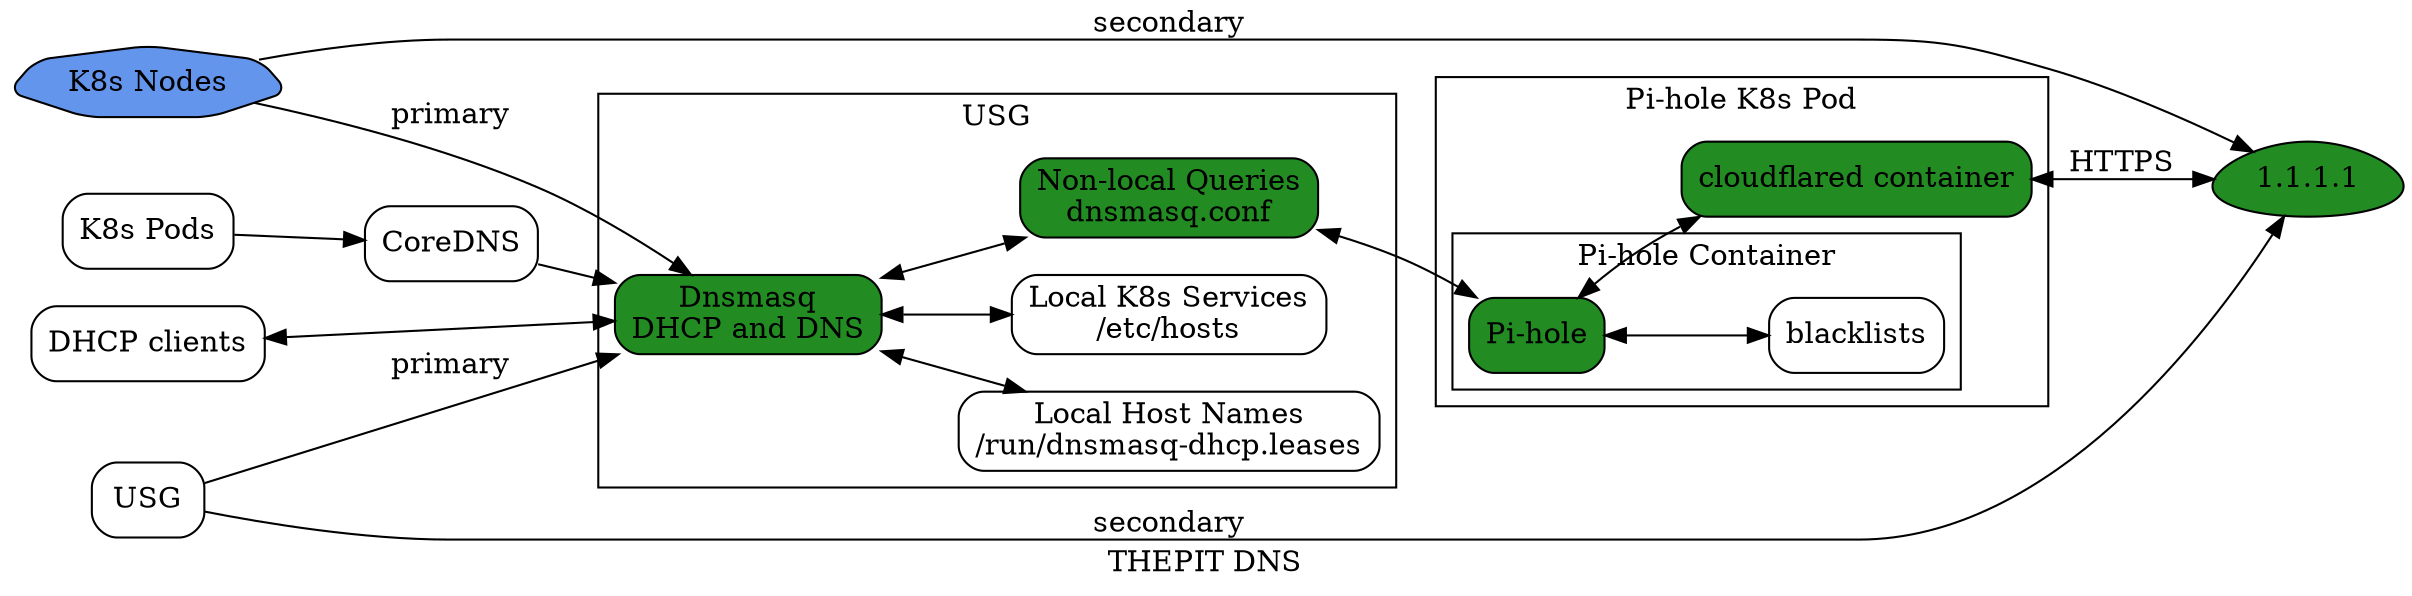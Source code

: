 digraph dns {
  rankdir=LR;
  compound=true;
  colorscheme=x11;
  label="THEPIT DNS";

  subgraph cluster_pihole_pod {
    label="Pi-hole K8s Pod"
    node [shape=box style=rounded];
    cloudflared [label="cloudflared container" fillcolor=forestgreen style="rounded,filled"];

    subgraph cluster_pihole_app {
      label="Pi-hole Container";
      pihole [label="Pi-hole" fillcolor=forestgreen style="rounded,filled"];
      blacklists;
    }

    pihole -> blacklists [dir="both"];
    pihole -> cloudflared [dir="both"];
  }

  subgraph cluster_usg {
    label="USG"
    node [shape=box style=rounded];
    dnsmasq [label="Dnsmasq\nDHCP and DNS" fillcolor=forestgreen style="rounded,filled"];
    leases  [label="Local Host Names\n/run/dnsmasq-dhcp.leases"];
    hosts   [label="Local K8s Services\n/etc/hosts"];
    conf    [label="Non-local Queries\ndnsmasq.conf" fillcolor=forestgreen style="rounded,filled"];

    dnsmasq -> {leases,hosts,conf} [dir=both];
  }

  subgraph consumers {
    node [shape=box style=rounded];
    {rank="same"; k8s_nodes; clients; k8s_pods; usg}
    k8s_nodes  [label="K8s Nodes" shape=septagon fillcolor=cornflowerblue style="rounded,filled"]
    k8s_pods   [label="K8s Pods"]
    clients    [label="DHCP clients"]
    usg        [label="USG" shape="box" style="rounded"]
  }

  cloudflare [label="1.1.1.1" shape="egg" fillcolor=forestgreen style=filled]
  coredns    [label="CoreDNS" shape="box" style="rounded"]

  k8s_pods -> coredns;
  coredns -> dnsmasq;

  clients -> dnsmasq [dir="both"];
  
  k8s_nodes -> {dnsmasq} [label="primary"];
  k8s_nodes -> {cloudflare} [label="secondary"];
  
  usg -> {dnsmasq} [label="primary"];
  usg -> {cloudflare} [label="secondary"];

  conf -> pihole [dir="both"];

  cloudflared -> cloudflare [label="HTTPS" dir="both"]
}
